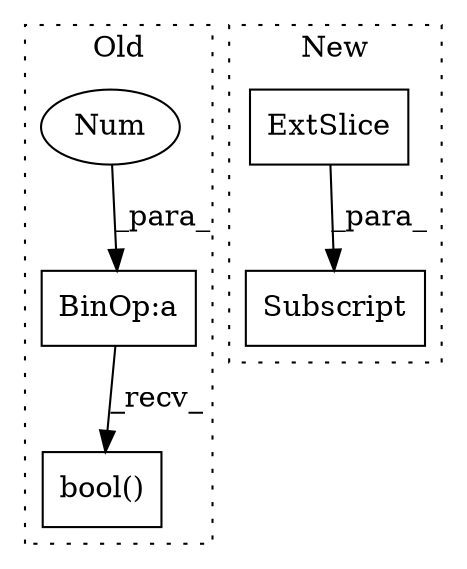 digraph G {
subgraph cluster0 {
1 [label="bool()" a="75" s="10433" l="36" shape="box"];
4 [label="BinOp:a" a="82" s="10435" l="3" shape="box"];
5 [label="Num" a="76" s="10434" l="1" shape="ellipse"];
label = "Old";
style="dotted";
}
subgraph cluster1 {
2 [label="ExtSlice" a="85" s="10424" l="5" shape="box"];
3 [label="Subscript" a="63" s="10424,0" l="35,0" shape="box"];
label = "New";
style="dotted";
}
2 -> 3 [label="_para_"];
4 -> 1 [label="_recv_"];
5 -> 4 [label="_para_"];
}